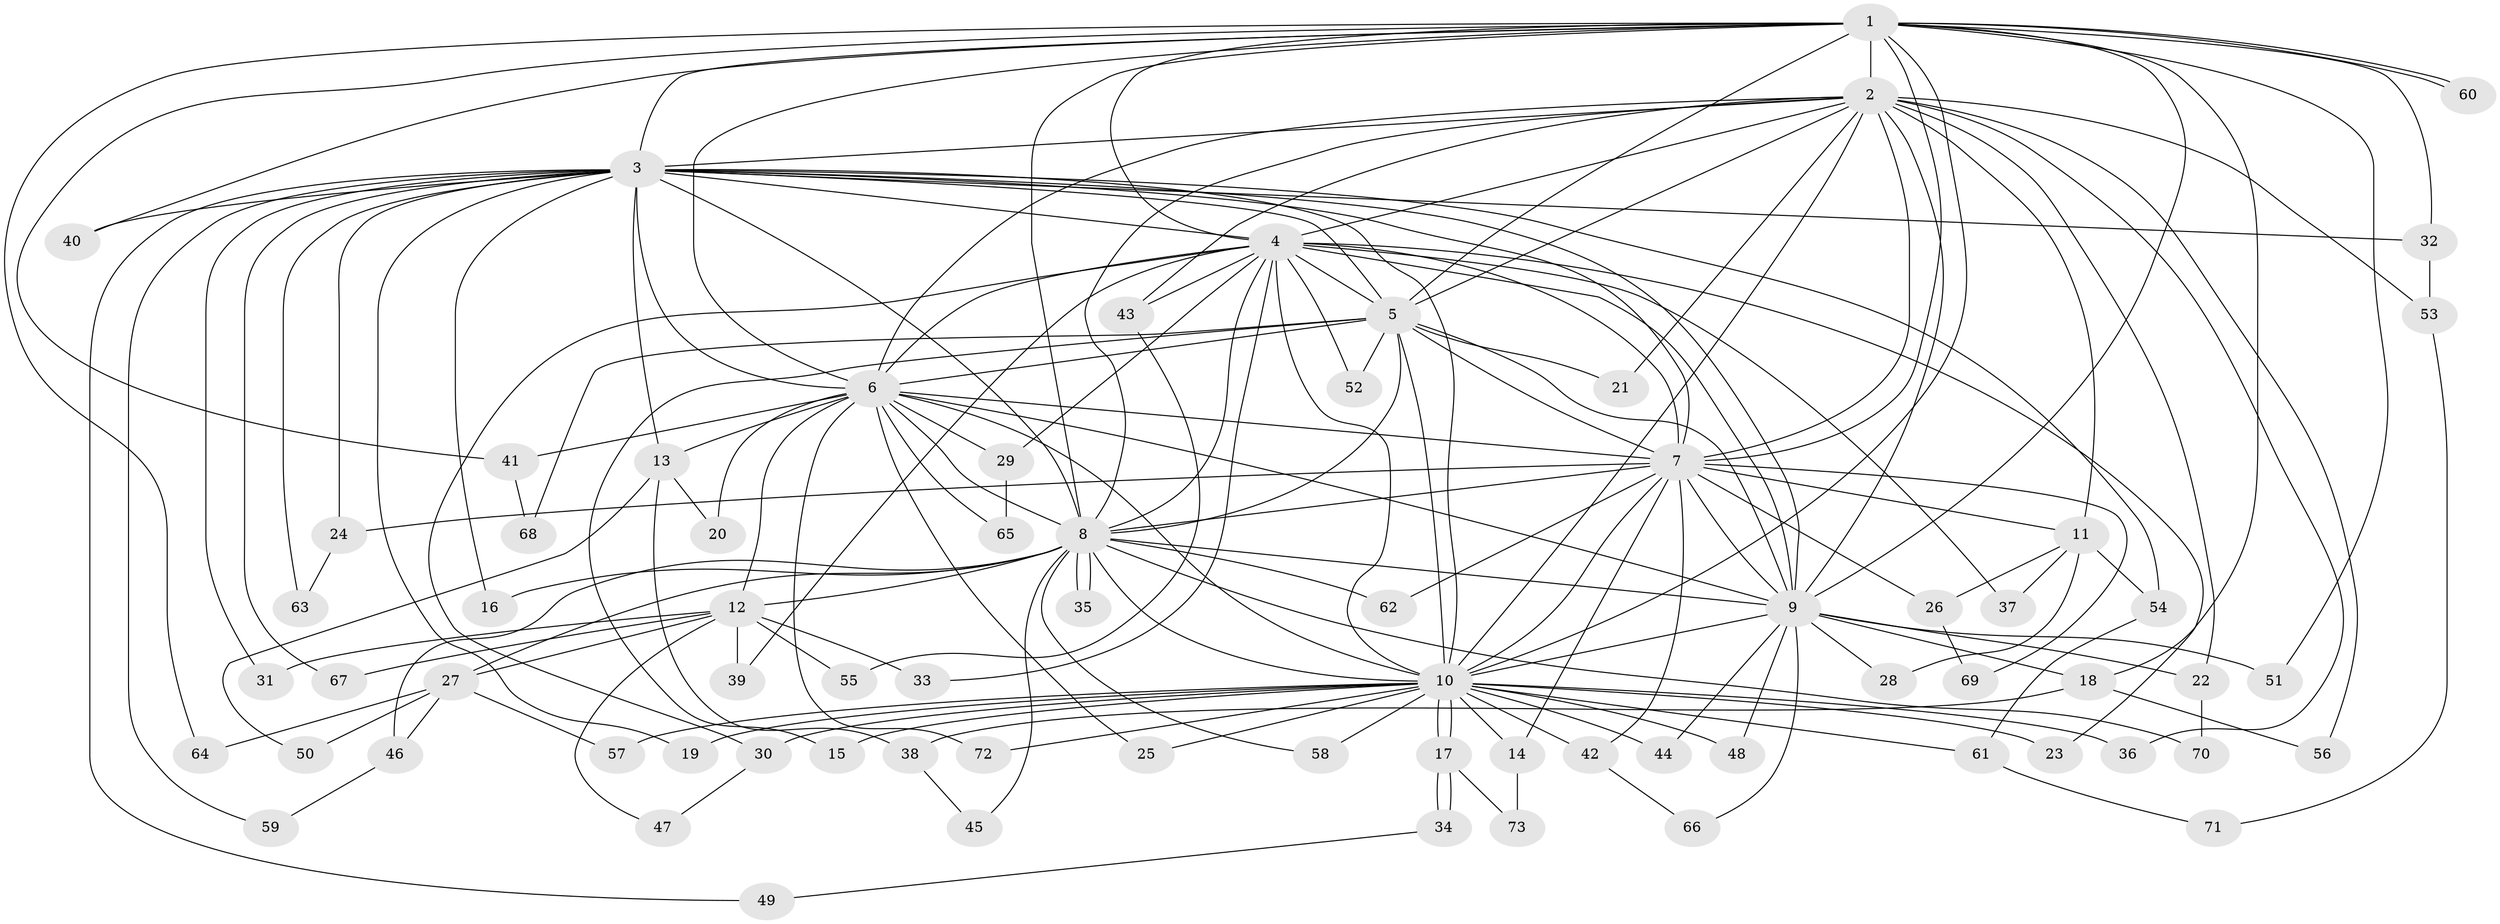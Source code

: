 // Generated by graph-tools (version 1.1) at 2025/34/03/09/25 02:34:39]
// undirected, 73 vertices, 171 edges
graph export_dot {
graph [start="1"]
  node [color=gray90,style=filled];
  1;
  2;
  3;
  4;
  5;
  6;
  7;
  8;
  9;
  10;
  11;
  12;
  13;
  14;
  15;
  16;
  17;
  18;
  19;
  20;
  21;
  22;
  23;
  24;
  25;
  26;
  27;
  28;
  29;
  30;
  31;
  32;
  33;
  34;
  35;
  36;
  37;
  38;
  39;
  40;
  41;
  42;
  43;
  44;
  45;
  46;
  47;
  48;
  49;
  50;
  51;
  52;
  53;
  54;
  55;
  56;
  57;
  58;
  59;
  60;
  61;
  62;
  63;
  64;
  65;
  66;
  67;
  68;
  69;
  70;
  71;
  72;
  73;
  1 -- 2;
  1 -- 3;
  1 -- 4;
  1 -- 5;
  1 -- 6;
  1 -- 7;
  1 -- 8;
  1 -- 9;
  1 -- 10;
  1 -- 18;
  1 -- 32;
  1 -- 40;
  1 -- 41;
  1 -- 51;
  1 -- 60;
  1 -- 60;
  1 -- 64;
  2 -- 3;
  2 -- 4;
  2 -- 5;
  2 -- 6;
  2 -- 7;
  2 -- 8;
  2 -- 9;
  2 -- 10;
  2 -- 11;
  2 -- 21;
  2 -- 22;
  2 -- 36;
  2 -- 43;
  2 -- 53;
  2 -- 56;
  3 -- 4;
  3 -- 5;
  3 -- 6;
  3 -- 7;
  3 -- 8;
  3 -- 9;
  3 -- 10;
  3 -- 13;
  3 -- 16;
  3 -- 19;
  3 -- 24;
  3 -- 31;
  3 -- 32;
  3 -- 40;
  3 -- 49;
  3 -- 54;
  3 -- 59;
  3 -- 63;
  3 -- 67;
  4 -- 5;
  4 -- 6;
  4 -- 7;
  4 -- 8;
  4 -- 9;
  4 -- 10;
  4 -- 23;
  4 -- 29;
  4 -- 30;
  4 -- 33;
  4 -- 37;
  4 -- 39;
  4 -- 43;
  4 -- 52;
  5 -- 6;
  5 -- 7;
  5 -- 8;
  5 -- 9;
  5 -- 10;
  5 -- 15;
  5 -- 21;
  5 -- 52;
  5 -- 68;
  6 -- 7;
  6 -- 8;
  6 -- 9;
  6 -- 10;
  6 -- 12;
  6 -- 13;
  6 -- 20;
  6 -- 25;
  6 -- 29;
  6 -- 41;
  6 -- 65;
  6 -- 72;
  7 -- 8;
  7 -- 9;
  7 -- 10;
  7 -- 11;
  7 -- 14;
  7 -- 24;
  7 -- 26;
  7 -- 42;
  7 -- 62;
  7 -- 69;
  8 -- 9;
  8 -- 10;
  8 -- 12;
  8 -- 16;
  8 -- 27;
  8 -- 35;
  8 -- 35;
  8 -- 45;
  8 -- 46;
  8 -- 58;
  8 -- 62;
  8 -- 70;
  9 -- 10;
  9 -- 18;
  9 -- 22;
  9 -- 28;
  9 -- 44;
  9 -- 48;
  9 -- 51;
  9 -- 66;
  10 -- 14;
  10 -- 15;
  10 -- 17;
  10 -- 17;
  10 -- 19;
  10 -- 23;
  10 -- 25;
  10 -- 30;
  10 -- 36;
  10 -- 42;
  10 -- 44;
  10 -- 48;
  10 -- 57;
  10 -- 58;
  10 -- 61;
  10 -- 72;
  11 -- 26;
  11 -- 28;
  11 -- 37;
  11 -- 54;
  12 -- 27;
  12 -- 31;
  12 -- 33;
  12 -- 39;
  12 -- 47;
  12 -- 55;
  12 -- 67;
  13 -- 20;
  13 -- 38;
  13 -- 50;
  14 -- 73;
  17 -- 34;
  17 -- 34;
  17 -- 73;
  18 -- 38;
  18 -- 56;
  22 -- 70;
  24 -- 63;
  26 -- 69;
  27 -- 46;
  27 -- 50;
  27 -- 57;
  27 -- 64;
  29 -- 65;
  30 -- 47;
  32 -- 53;
  34 -- 49;
  38 -- 45;
  41 -- 68;
  42 -- 66;
  43 -- 55;
  46 -- 59;
  53 -- 71;
  54 -- 61;
  61 -- 71;
}

